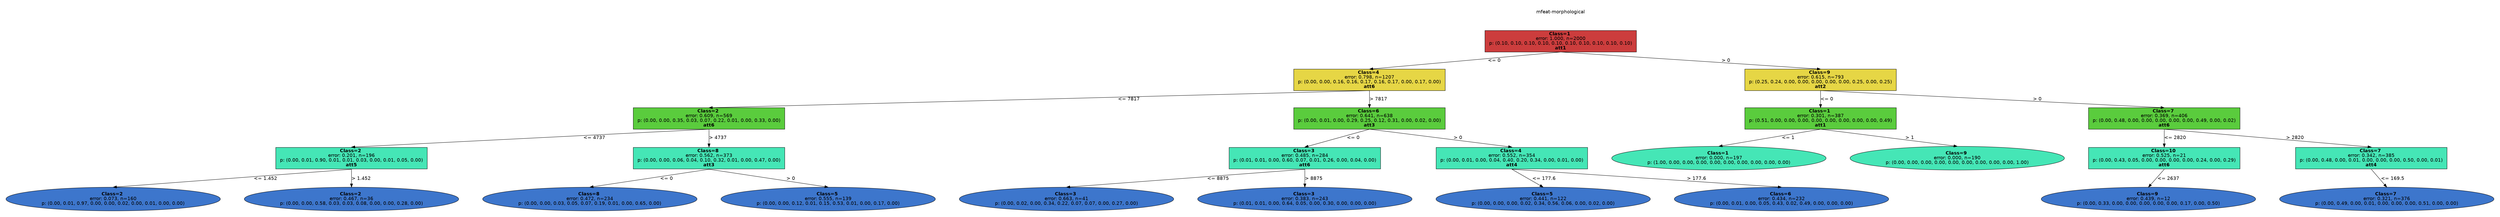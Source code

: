 digraph Tree {
splines=false;
graph [pad=".25", ranksep="0.5", nodesep="1"];
node [shape=rect, style="filled", color="black", fontname="helvetica",fillcolor="white"] ;
edge [fontname="helvetica"] ;
0 [label="mfeat-morphological", shape=plaintext];
0:s -> 1:n [style=invis];   
1 [label=<<b> Class=1 </b> <br/> error: 1.000, n=2000 <br/> p: (0.10, 0.10, 0.10, 0.10, 0.10, 0.10, 0.10, 0.10, 0.10, 0.10) <br/><b>att1</b>>, fillcolor="0.000 0.7 0.800", shape="rect"];
2 [label=<<b> Class=4 </b> <br/> error: 0.798, n=1207 <br/> p: (0.00, 0.00, 0.16, 0.16, 0.17, 0.16, 0.17, 0.00, 0.17, 0.00) <br/><b>att6</b>>, fillcolor="0.150 0.7 0.900", shape="rect"];
1:s -> 2:n [label="<= 0"] ;
3 [label=<<b> Class=2 </b> <br/> error: 0.609, n=569 <br/> p: (0.00, 0.00, 0.35, 0.03, 0.07, 0.22, 0.01, 0.00, 0.33, 0.00) <br/><b>att6</b>>, fillcolor="0.300 0.7 0.800", shape="rect"];
2:s -> 3:n [label="<= 7817"] ;
4 [label=<<b> Class=2 </b> <br/> error: 0.201, n=196 <br/> p: (0.00, 0.01, 0.90, 0.01, 0.01, 0.03, 0.00, 0.01, 0.05, 0.00) <br/><b>att5</b>>, fillcolor="0.450 0.7 0.900", shape="rect"];
3:s -> 4:n [label="<= 4737"] ;
5 [label=<<b> Class=2 </b> <br/> error: 0.073, n=160 <br/> p: (0.00, 0.01, 0.97, 0.00, 0.00, 0.02, 0.00, 0.01, 0.00, 0.00) >, fillcolor="0.600 0.7 0.800", shape="oval"];
4:s -> 5:n [label="<= 1.452"] ;
6 [label=<<b> Class=2 </b> <br/> error: 0.467, n=36 <br/> p: (0.00, 0.00, 0.58, 0.03, 0.03, 0.08, 0.00, 0.00, 0.28, 0.00) >, fillcolor="0.600 0.7 0.800", shape="oval"];
4:s -> 6:n [label="> 1.452"] ;
7 [label=<<b> Class=8 </b> <br/> error: 0.562, n=373 <br/> p: (0.00, 0.00, 0.06, 0.04, 0.10, 0.32, 0.01, 0.00, 0.47, 0.00) <br/><b>att3</b>>, fillcolor="0.450 0.7 0.900", shape="rect"];
3:s -> 7:n [label="> 4737"] ;
8 [label=<<b> Class=8 </b> <br/> error: 0.472, n=234 <br/> p: (0.00, 0.00, 0.03, 0.05, 0.07, 0.19, 0.01, 0.00, 0.65, 0.00) >, fillcolor="0.600 0.7 0.800", shape="oval"];
7:s -> 8:n [label="<= 0"] ;
9 [label=<<b> Class=5 </b> <br/> error: 0.555, n=139 <br/> p: (0.00, 0.00, 0.12, 0.01, 0.15, 0.53, 0.01, 0.00, 0.17, 0.00) >, fillcolor="0.600 0.7 0.800", shape="oval"];
7:s -> 9:n [label="> 0"] ;
10 [label=<<b> Class=6 </b> <br/> error: 0.641, n=638 <br/> p: (0.00, 0.01, 0.00, 0.29, 0.25, 0.12, 0.31, 0.00, 0.02, 0.00) <br/><b>att3</b>>, fillcolor="0.300 0.7 0.800", shape="rect"];
2:s -> 10:n [label="> 7817"] ;
11 [label=<<b> Class=3 </b> <br/> error: 0.485, n=284 <br/> p: (0.01, 0.01, 0.00, 0.60, 0.07, 0.01, 0.26, 0.00, 0.04, 0.00) <br/><b>att6</b>>, fillcolor="0.450 0.7 0.900", shape="rect"];
10:s -> 11:n [label="<= 0"] ;
12 [label=<<b> Class=3 </b> <br/> error: 0.663, n=41 <br/> p: (0.00, 0.02, 0.00, 0.34, 0.22, 0.07, 0.07, 0.00, 0.27, 0.00) >, fillcolor="0.600 0.7 0.800", shape="oval"];
11:s -> 12:n [label="<= 8875"] ;
13 [label=<<b> Class=3 </b> <br/> error: 0.383, n=243 <br/> p: (0.01, 0.01, 0.00, 0.64, 0.05, 0.00, 0.30, 0.00, 0.00, 0.00) >, fillcolor="0.600 0.7 0.800", shape="oval"];
11:s -> 13:n [label="> 8875"] ;
14 [label=<<b> Class=4 </b> <br/> error: 0.552, n=354 <br/> p: (0.00, 0.01, 0.00, 0.04, 0.40, 0.20, 0.34, 0.00, 0.01, 0.00) <br/><b>att4</b>>, fillcolor="0.450 0.7 0.900", shape="rect"];
10:s -> 14:n [label="> 0"] ;
15 [label=<<b> Class=5 </b> <br/> error: 0.441, n=122 <br/> p: (0.00, 0.00, 0.00, 0.02, 0.34, 0.56, 0.06, 0.00, 0.02, 0.00) >, fillcolor="0.600 0.7 0.800", shape="oval"];
14:s -> 15:n [label="<= 177.6"] ;
16 [label=<<b> Class=6 </b> <br/> error: 0.434, n=232 <br/> p: (0.00, 0.01, 0.00, 0.05, 0.43, 0.02, 0.49, 0.00, 0.00, 0.00) >, fillcolor="0.600 0.7 0.800", shape="oval"];
14:s -> 16:n [label="> 177.6"] ;
17 [label=<<b> Class=9 </b> <br/> error: 0.615, n=793 <br/> p: (0.25, 0.24, 0.00, 0.00, 0.00, 0.00, 0.00, 0.25, 0.00, 0.25) <br/><b>att2</b>>, fillcolor="0.150 0.7 0.900", shape="rect"];
1:s -> 17:n [label="> 0"] ;
18 [label=<<b> Class=1 </b> <br/> error: 0.301, n=387 <br/> p: (0.51, 0.00, 0.00, 0.00, 0.00, 0.00, 0.00, 0.00, 0.00, 0.49) <br/><b>att1</b>>, fillcolor="0.300 0.7 0.800", shape="rect"];
17:s -> 18:n [label="<= 0"] ;
19 [label=<<b> Class=1 </b> <br/> error: 0.000, n=197 <br/> p: (1.00, 0.00, 0.00, 0.00, 0.00, 0.00, 0.00, 0.00, 0.00, 0.00) >, fillcolor="0.450 0.7 0.900", shape="oval"];
18:s -> 19:n [label="<= 1"] ;
20 [label=<<b> Class=9 </b> <br/> error: 0.000, n=190 <br/> p: (0.00, 0.00, 0.00, 0.00, 0.00, 0.00, 0.00, 0.00, 0.00, 1.00) >, fillcolor="0.450 0.7 0.900", shape="oval"];
18:s -> 20:n [label="> 1"] ;
21 [label=<<b> Class=7 </b> <br/> error: 0.369, n=406 <br/> p: (0.00, 0.48, 0.00, 0.00, 0.00, 0.00, 0.00, 0.49, 0.00, 0.02) <br/><b>att6</b>>, fillcolor="0.300 0.7 0.800", shape="rect"];
17:s -> 21:n [label="> 0"] ;
22 [label=<<b> Class=10 </b> <br/> error: 0.525, n=21 <br/> p: (0.00, 0.43, 0.05, 0.00, 0.00, 0.00, 0.00, 0.24, 0.00, 0.29) <br/><b>att6</b>>, fillcolor="0.450 0.7 0.900", shape="rect"];
21:s -> 22:n [label="<= 2820"] ;
23 [label=<<b> Class=9 </b> <br/> error: 0.439, n=12 <br/> p: (0.00, 0.33, 0.00, 0.00, 0.00, 0.00, 0.00, 0.17, 0.00, 0.50) >, fillcolor="0.600 0.7 0.800", shape="oval"];
22:s -> 23:n [label="<= 2637"] ;
24 [label=<<b> Class=7 </b> <br/> error: 0.342, n=385 <br/> p: (0.00, 0.48, 0.00, 0.01, 0.00, 0.00, 0.00, 0.50, 0.00, 0.01) <br/><b>att4</b>>, fillcolor="0.450 0.7 0.900", shape="rect"];
21:s -> 24:n [label="> 2820"] ;
25 [label=<<b> Class=7 </b> <br/> error: 0.321, n=376 <br/> p: (0.00, 0.49, 0.00, 0.01, 0.00, 0.00, 0.00, 0.51, 0.00, 0.00) >, fillcolor="0.600 0.7 0.800", shape="oval"];
24:s -> 25:n [label="<= 169.5"] ;

}